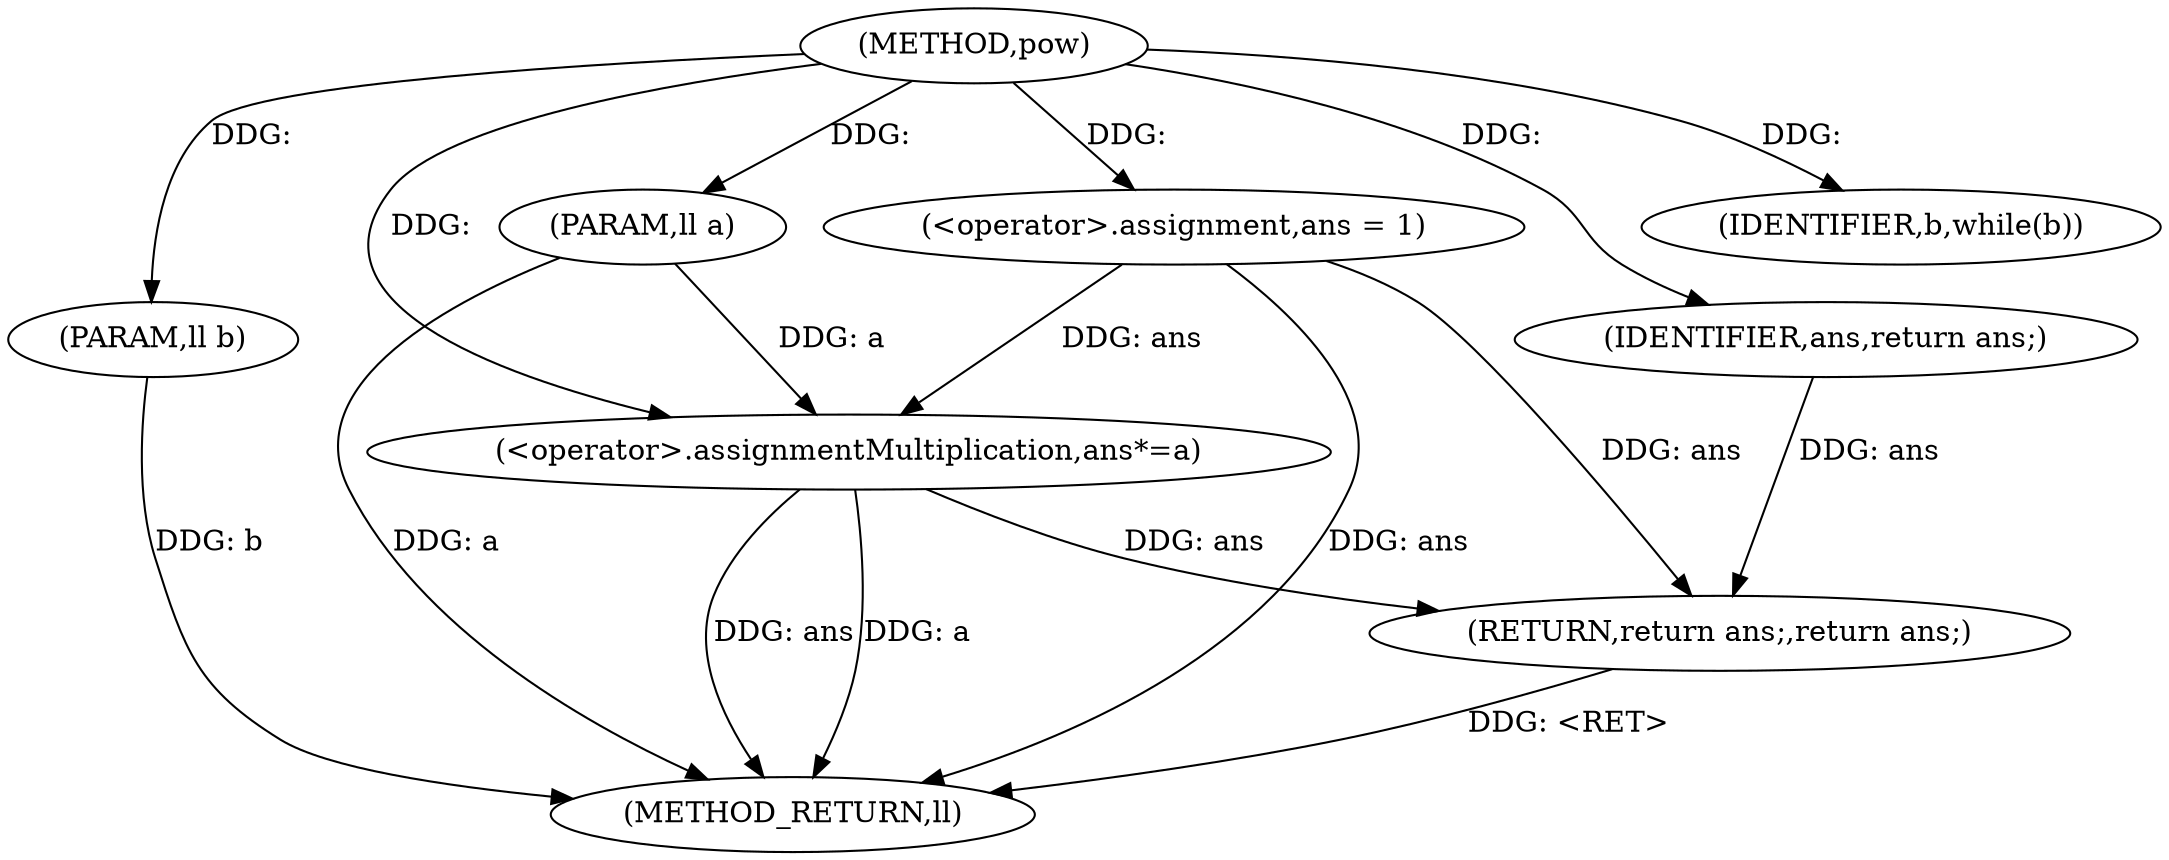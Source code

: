 digraph "pow" {  
"1000101" [label = "(METHOD,pow)" ]
"1000117" [label = "(METHOD_RETURN,ll)" ]
"1000102" [label = "(PARAM,ll a)" ]
"1000103" [label = "(PARAM,ll b)" ]
"1000106" [label = "(<operator>.assignment,ans = 1)" ]
"1000115" [label = "(RETURN,return ans;,return ans;)" ]
"1000110" [label = "(IDENTIFIER,b,while(b))" ]
"1000116" [label = "(IDENTIFIER,ans,return ans;)" ]
"1000112" [label = "(<operator>.assignmentMultiplication,ans*=a)" ]
  "1000102" -> "1000117"  [ label = "DDG: a"] 
  "1000103" -> "1000117"  [ label = "DDG: b"] 
  "1000106" -> "1000117"  [ label = "DDG: ans"] 
  "1000112" -> "1000117"  [ label = "DDG: ans"] 
  "1000112" -> "1000117"  [ label = "DDG: a"] 
  "1000115" -> "1000117"  [ label = "DDG: <RET>"] 
  "1000101" -> "1000102"  [ label = "DDG: "] 
  "1000101" -> "1000103"  [ label = "DDG: "] 
  "1000101" -> "1000106"  [ label = "DDG: "] 
  "1000116" -> "1000115"  [ label = "DDG: ans"] 
  "1000106" -> "1000115"  [ label = "DDG: ans"] 
  "1000112" -> "1000115"  [ label = "DDG: ans"] 
  "1000101" -> "1000110"  [ label = "DDG: "] 
  "1000101" -> "1000116"  [ label = "DDG: "] 
  "1000102" -> "1000112"  [ label = "DDG: a"] 
  "1000101" -> "1000112"  [ label = "DDG: "] 
  "1000106" -> "1000112"  [ label = "DDG: ans"] 
}
